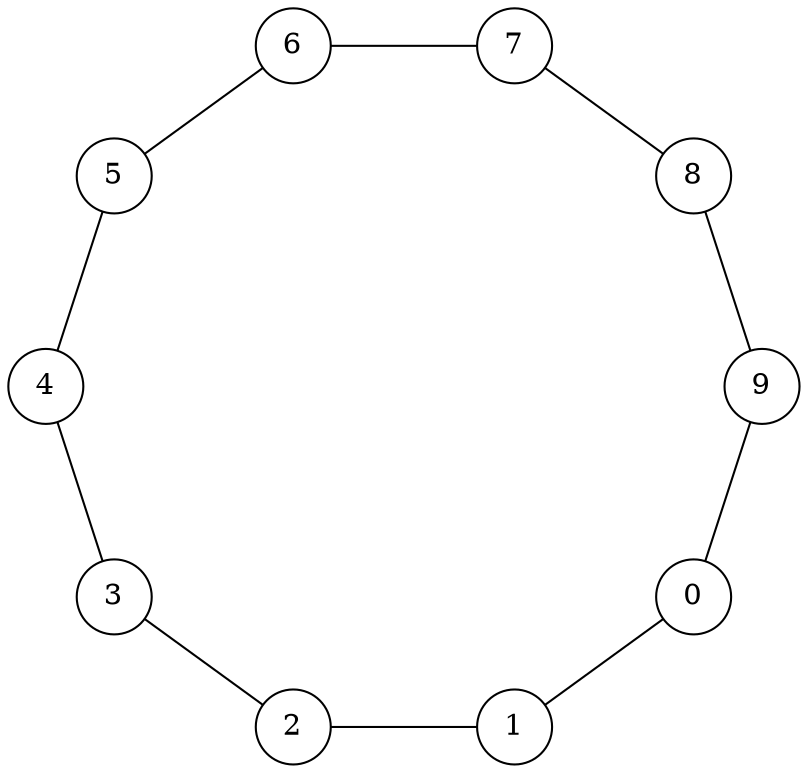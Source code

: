 graph G {
layout=circo
node [shape=circle];
0;
1;
2;
3;
4;
5;
6;
7;
8;
9;
0 -- 1;
0 -- 9;
1 -- 2;
2 -- 3;
3 -- 4;
4 -- 5;
5 -- 6;
6 -- 7;
7 -- 8;
8 -- 9;
}